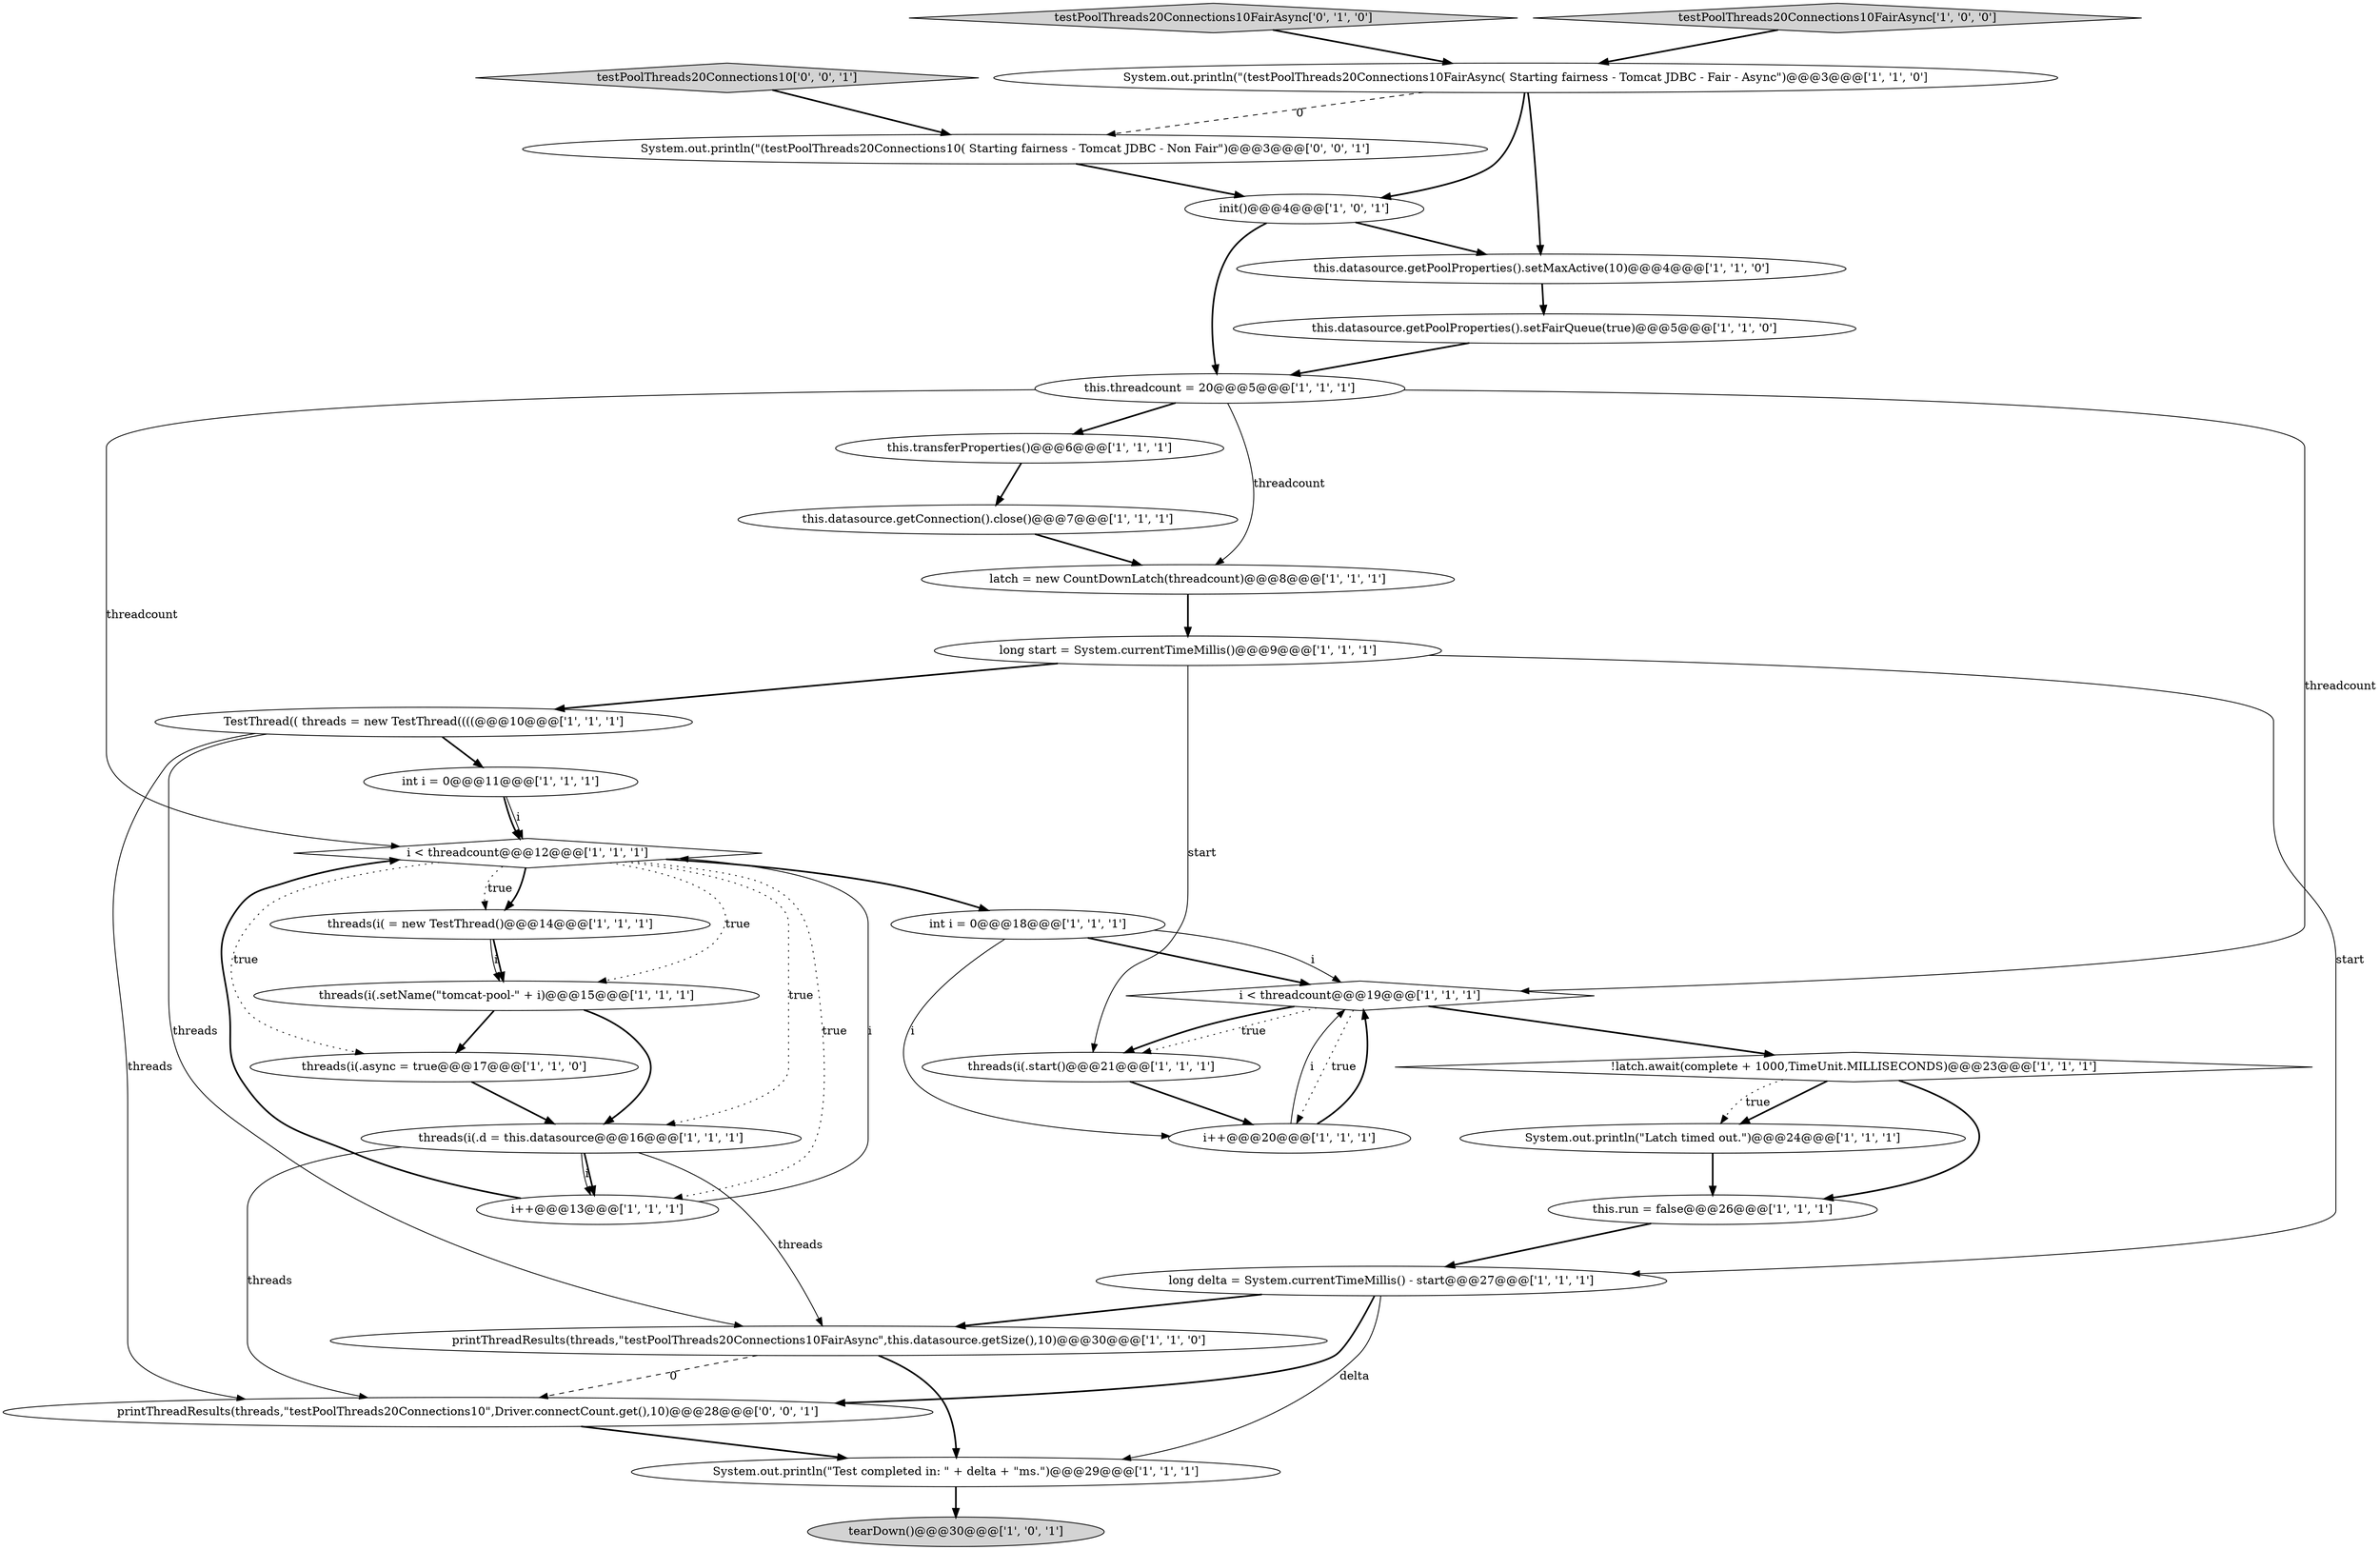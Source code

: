 digraph {
20 [style = filled, label = "this.datasource.getConnection().close()@@@7@@@['1', '1', '1']", fillcolor = white, shape = ellipse image = "AAA0AAABBB1BBB"];
15 [style = filled, label = "TestThread(( threads = new TestThread((((@@@10@@@['1', '1', '1']", fillcolor = white, shape = ellipse image = "AAA0AAABBB1BBB"];
3 [style = filled, label = "threads(i(.async = true@@@17@@@['1', '1', '0']", fillcolor = white, shape = ellipse image = "AAA0AAABBB1BBB"];
25 [style = filled, label = "int i = 0@@@11@@@['1', '1', '1']", fillcolor = white, shape = ellipse image = "AAA0AAABBB1BBB"];
14 [style = filled, label = "this.transferProperties()@@@6@@@['1', '1', '1']", fillcolor = white, shape = ellipse image = "AAA0AAABBB1BBB"];
28 [style = filled, label = "this.datasource.getPoolProperties().setMaxActive(10)@@@4@@@['1', '1', '0']", fillcolor = white, shape = ellipse image = "AAA0AAABBB1BBB"];
22 [style = filled, label = "this.run = false@@@26@@@['1', '1', '1']", fillcolor = white, shape = ellipse image = "AAA0AAABBB1BBB"];
26 [style = filled, label = "System.out.println(\"Test completed in: \" + delta + \"ms.\")@@@29@@@['1', '1', '1']", fillcolor = white, shape = ellipse image = "AAA0AAABBB1BBB"];
9 [style = filled, label = "this.threadcount = 20@@@5@@@['1', '1', '1']", fillcolor = white, shape = ellipse image = "AAA0AAABBB1BBB"];
24 [style = filled, label = "i < threadcount@@@19@@@['1', '1', '1']", fillcolor = white, shape = diamond image = "AAA0AAABBB1BBB"];
6 [style = filled, label = "printThreadResults(threads,\"testPoolThreads20Connections10FairAsync\",this.datasource.getSize(),10)@@@30@@@['1', '1', '0']", fillcolor = white, shape = ellipse image = "AAA0AAABBB1BBB"];
11 [style = filled, label = "!latch.await(complete + 1000,TimeUnit.MILLISECONDS)@@@23@@@['1', '1', '1']", fillcolor = white, shape = diamond image = "AAA0AAABBB1BBB"];
5 [style = filled, label = "threads(i(.start()@@@21@@@['1', '1', '1']", fillcolor = white, shape = ellipse image = "AAA0AAABBB1BBB"];
12 [style = filled, label = "i++@@@13@@@['1', '1', '1']", fillcolor = white, shape = ellipse image = "AAA0AAABBB1BBB"];
17 [style = filled, label = "long start = System.currentTimeMillis()@@@9@@@['1', '1', '1']", fillcolor = white, shape = ellipse image = "AAA0AAABBB1BBB"];
31 [style = filled, label = "System.out.println(\"(testPoolThreads20Connections10( Starting fairness - Tomcat JDBC - Non Fair\")@@@3@@@['0', '0', '1']", fillcolor = white, shape = ellipse image = "AAA0AAABBB3BBB"];
30 [style = filled, label = "printThreadResults(threads,\"testPoolThreads20Connections10\",Driver.connectCount.get(),10)@@@28@@@['0', '0', '1']", fillcolor = white, shape = ellipse image = "AAA0AAABBB3BBB"];
7 [style = filled, label = "threads(i( = new TestThread()@@@14@@@['1', '1', '1']", fillcolor = white, shape = ellipse image = "AAA0AAABBB1BBB"];
32 [style = filled, label = "testPoolThreads20Connections10['0', '0', '1']", fillcolor = lightgray, shape = diamond image = "AAA0AAABBB3BBB"];
8 [style = filled, label = "System.out.println(\"Latch timed out.\")@@@24@@@['1', '1', '1']", fillcolor = white, shape = ellipse image = "AAA0AAABBB1BBB"];
1 [style = filled, label = "latch = new CountDownLatch(threadcount)@@@8@@@['1', '1', '1']", fillcolor = white, shape = ellipse image = "AAA0AAABBB1BBB"];
0 [style = filled, label = "long delta = System.currentTimeMillis() - start@@@27@@@['1', '1', '1']", fillcolor = white, shape = ellipse image = "AAA0AAABBB1BBB"];
19 [style = filled, label = "init()@@@4@@@['1', '0', '1']", fillcolor = white, shape = ellipse image = "AAA0AAABBB1BBB"];
23 [style = filled, label = "this.datasource.getPoolProperties().setFairQueue(true)@@@5@@@['1', '1', '0']", fillcolor = white, shape = ellipse image = "AAA0AAABBB1BBB"];
2 [style = filled, label = "threads(i(.setName(\"tomcat-pool-\" + i)@@@15@@@['1', '1', '1']", fillcolor = white, shape = ellipse image = "AAA0AAABBB1BBB"];
21 [style = filled, label = "int i = 0@@@18@@@['1', '1', '1']", fillcolor = white, shape = ellipse image = "AAA0AAABBB1BBB"];
10 [style = filled, label = "i < threadcount@@@12@@@['1', '1', '1']", fillcolor = white, shape = diamond image = "AAA0AAABBB1BBB"];
18 [style = filled, label = "System.out.println(\"(testPoolThreads20Connections10FairAsync( Starting fairness - Tomcat JDBC - Fair - Async\")@@@3@@@['1', '1', '0']", fillcolor = white, shape = ellipse image = "AAA0AAABBB1BBB"];
29 [style = filled, label = "testPoolThreads20Connections10FairAsync['0', '1', '0']", fillcolor = lightgray, shape = diamond image = "AAA0AAABBB2BBB"];
16 [style = filled, label = "threads(i(.d = this.datasource@@@16@@@['1', '1', '1']", fillcolor = white, shape = ellipse image = "AAA0AAABBB1BBB"];
13 [style = filled, label = "testPoolThreads20Connections10FairAsync['1', '0', '0']", fillcolor = lightgray, shape = diamond image = "AAA0AAABBB1BBB"];
27 [style = filled, label = "i++@@@20@@@['1', '1', '1']", fillcolor = white, shape = ellipse image = "AAA0AAABBB1BBB"];
4 [style = filled, label = "tearDown()@@@30@@@['1', '0', '1']", fillcolor = lightgray, shape = ellipse image = "AAA0AAABBB1BBB"];
0->30 [style = bold, label=""];
10->12 [style = dotted, label="true"];
6->26 [style = bold, label=""];
0->6 [style = bold, label=""];
7->2 [style = solid, label="i"];
15->25 [style = bold, label=""];
2->3 [style = bold, label=""];
30->26 [style = bold, label=""];
18->19 [style = bold, label=""];
10->3 [style = dotted, label="true"];
21->24 [style = solid, label="i"];
12->10 [style = solid, label="i"];
24->5 [style = dotted, label="true"];
21->24 [style = bold, label=""];
10->21 [style = bold, label=""];
20->1 [style = bold, label=""];
3->16 [style = bold, label=""];
24->27 [style = dotted, label="true"];
26->4 [style = bold, label=""];
10->7 [style = bold, label=""];
0->26 [style = solid, label="delta"];
18->28 [style = bold, label=""];
15->30 [style = solid, label="threads"];
24->5 [style = bold, label=""];
1->17 [style = bold, label=""];
8->22 [style = bold, label=""];
29->18 [style = bold, label=""];
21->27 [style = solid, label="i"];
12->10 [style = bold, label=""];
16->30 [style = solid, label="threads"];
22->0 [style = bold, label=""];
19->9 [style = bold, label=""];
9->1 [style = solid, label="threadcount"];
10->2 [style = dotted, label="true"];
28->23 [style = bold, label=""];
7->2 [style = bold, label=""];
24->11 [style = bold, label=""];
16->6 [style = solid, label="threads"];
9->24 [style = solid, label="threadcount"];
17->15 [style = bold, label=""];
9->14 [style = bold, label=""];
11->22 [style = bold, label=""];
11->8 [style = bold, label=""];
16->12 [style = solid, label="i"];
25->10 [style = bold, label=""];
27->24 [style = bold, label=""];
17->0 [style = solid, label="start"];
25->10 [style = solid, label="i"];
27->24 [style = solid, label="i"];
19->28 [style = bold, label=""];
5->27 [style = bold, label=""];
17->5 [style = solid, label="start"];
15->6 [style = solid, label="threads"];
11->8 [style = dotted, label="true"];
6->30 [style = dashed, label="0"];
9->10 [style = solid, label="threadcount"];
23->9 [style = bold, label=""];
10->16 [style = dotted, label="true"];
16->12 [style = bold, label=""];
10->7 [style = dotted, label="true"];
31->19 [style = bold, label=""];
32->31 [style = bold, label=""];
18->31 [style = dashed, label="0"];
13->18 [style = bold, label=""];
14->20 [style = bold, label=""];
2->16 [style = bold, label=""];
}
